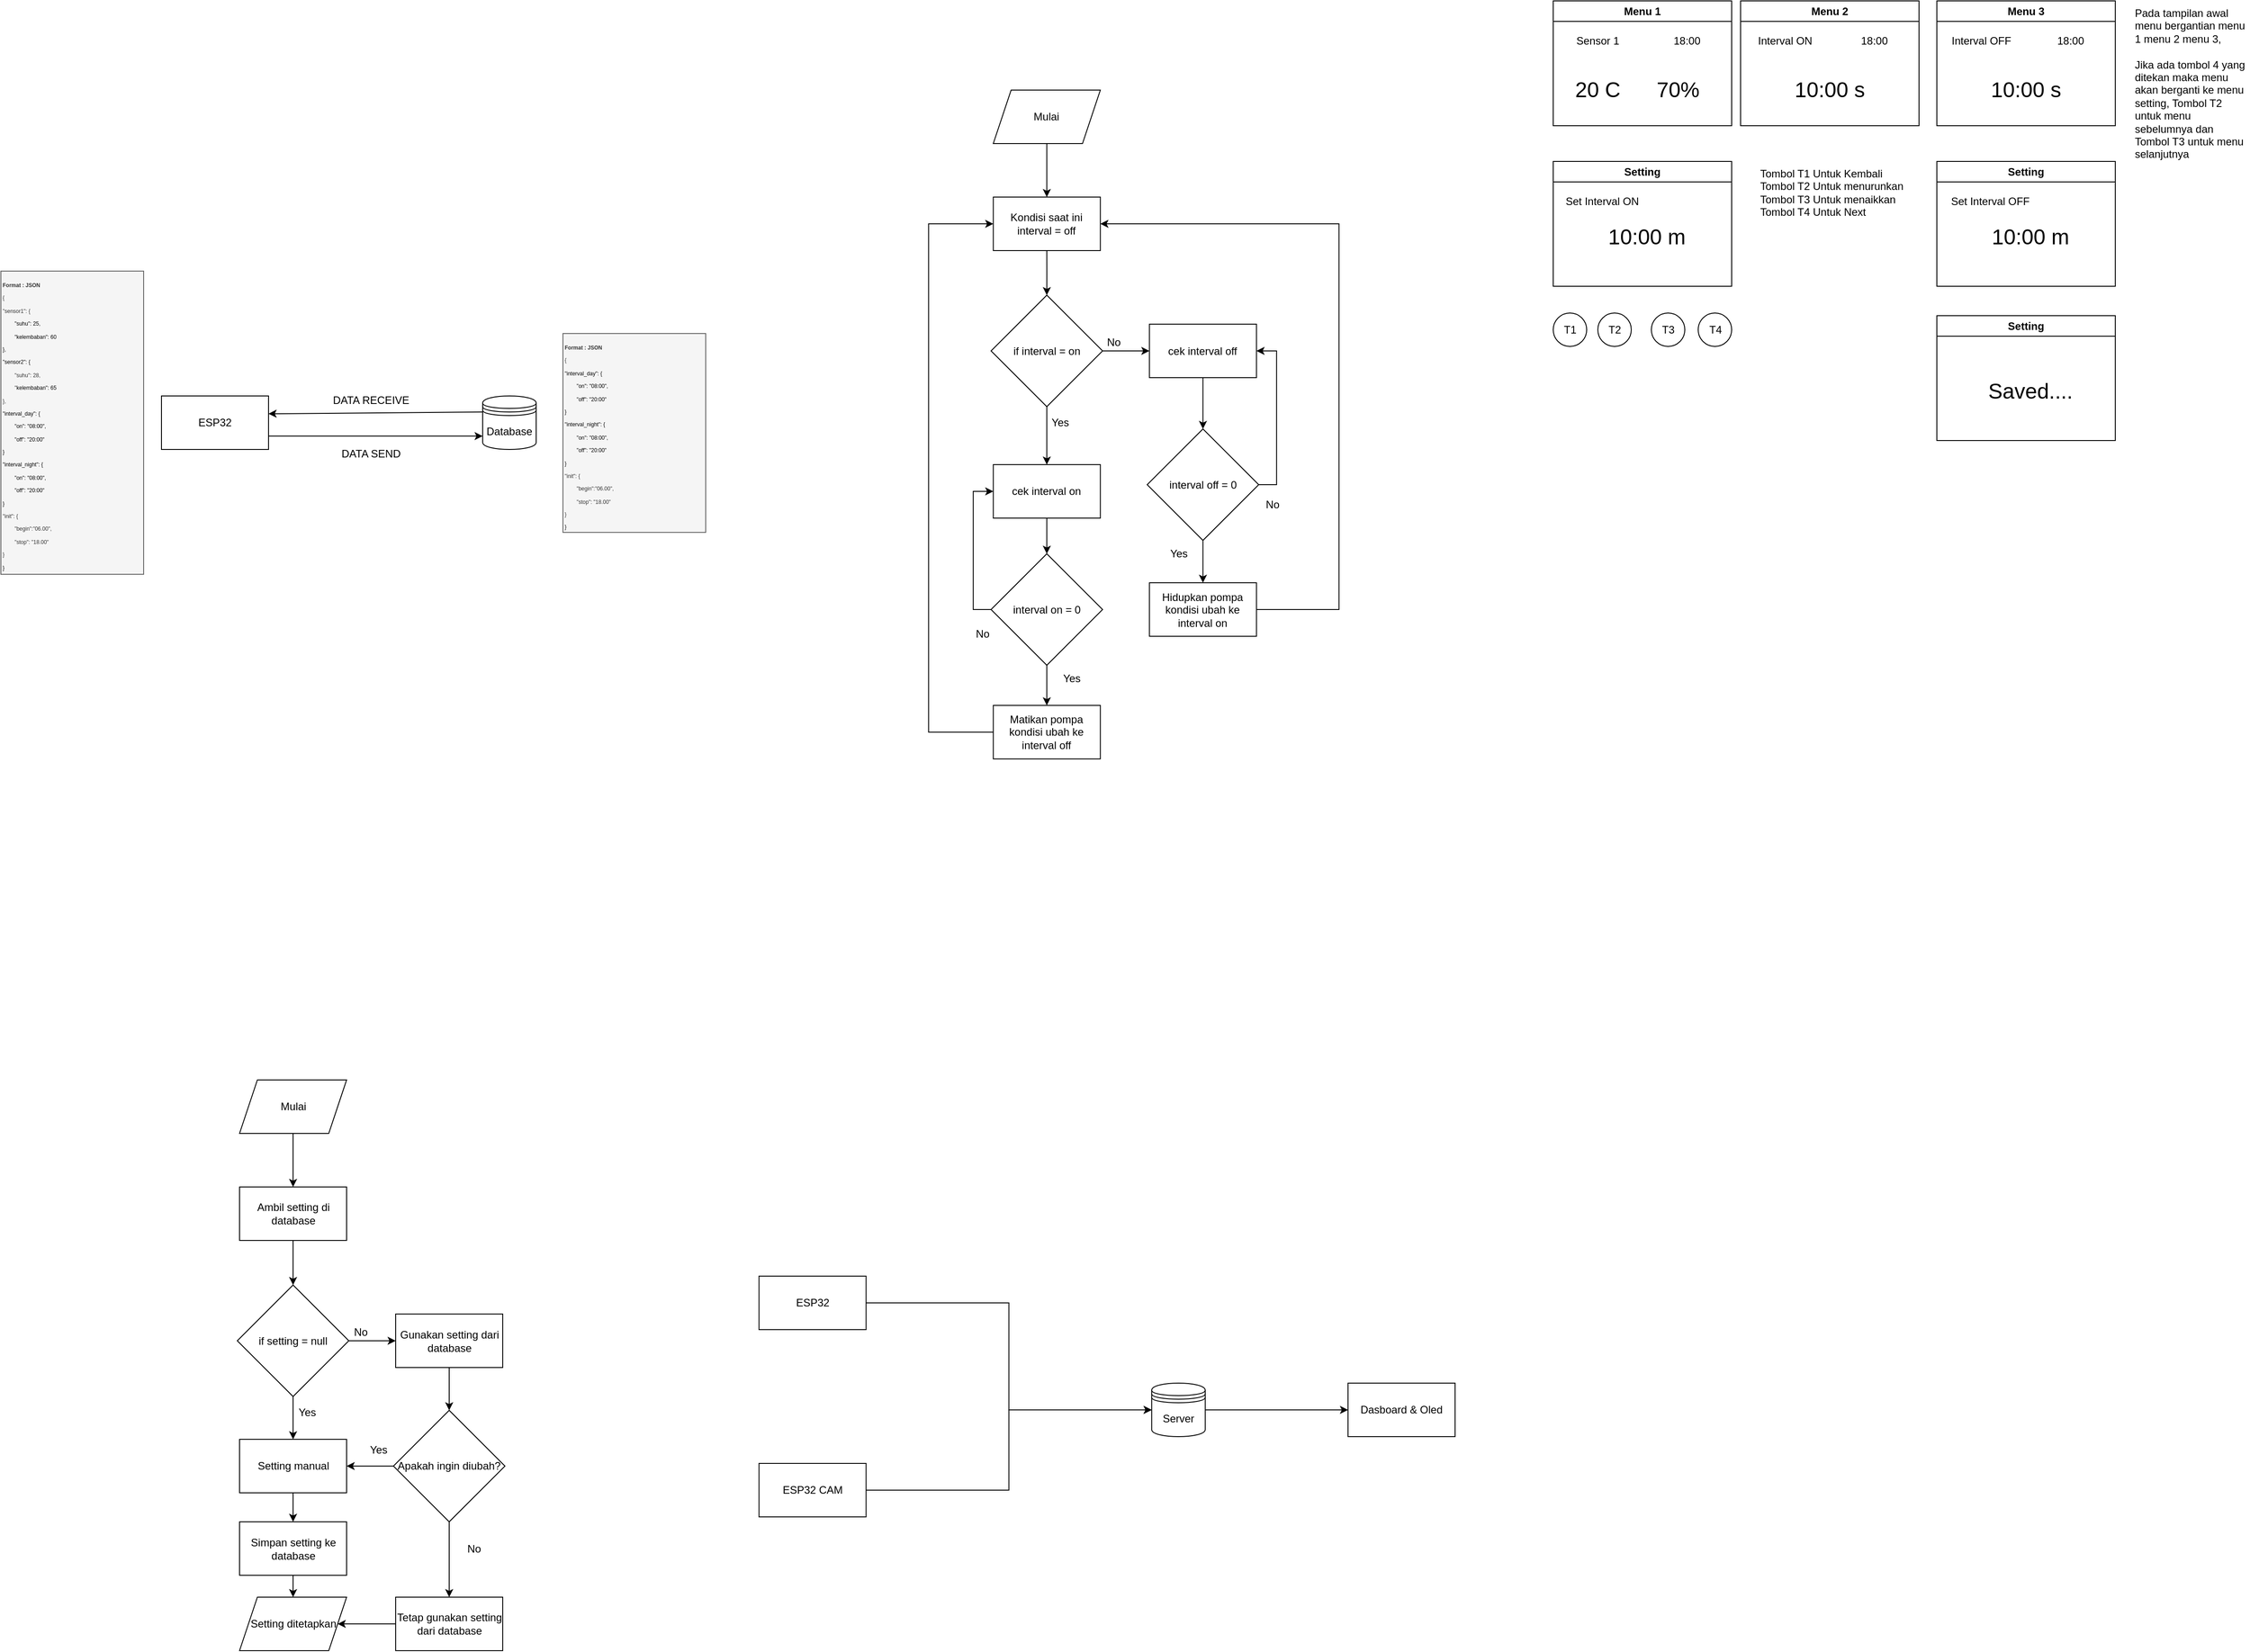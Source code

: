 <mxfile version="26.0.7">
  <diagram name="Page-1" id="QYykY3pMjm5H_T9S81lt">
    <mxGraphModel dx="1195" dy="685" grid="1" gridSize="10" guides="1" tooltips="1" connect="1" arrows="1" fold="1" page="1" pageScale="1" pageWidth="850" pageHeight="1100" math="0" shadow="0">
      <root>
        <mxCell id="0" />
        <mxCell id="1" parent="0" />
        <mxCell id="L31MhltJ1lk3ZA7Ocww6-1" value="ESP32" style="rounded=0;whiteSpace=wrap;html=1;" parent="1" vertex="1">
          <mxGeometry x="210" y="493" width="120" height="60" as="geometry" />
        </mxCell>
        <mxCell id="L31MhltJ1lk3ZA7Ocww6-3" value="Database" style="shape=datastore;whiteSpace=wrap;html=1;" parent="1" vertex="1">
          <mxGeometry x="570" y="493" width="60" height="60" as="geometry" />
        </mxCell>
        <mxCell id="L31MhltJ1lk3ZA7Ocww6-6" value="" style="endArrow=classic;html=1;rounded=0;exitX=1;exitY=0.75;exitDx=0;exitDy=0;" parent="1" source="L31MhltJ1lk3ZA7Ocww6-1" edge="1">
          <mxGeometry width="50" height="50" relative="1" as="geometry">
            <mxPoint x="550" y="493" as="sourcePoint" />
            <mxPoint x="570" y="538" as="targetPoint" />
          </mxGeometry>
        </mxCell>
        <mxCell id="L31MhltJ1lk3ZA7Ocww6-7" value="" style="endArrow=classic;html=1;rounded=0;exitX=0;exitY=0.3;exitDx=0;exitDy=0;" parent="1" source="L31MhltJ1lk3ZA7Ocww6-3" edge="1">
          <mxGeometry width="50" height="50" relative="1" as="geometry">
            <mxPoint x="550" y="493" as="sourcePoint" />
            <mxPoint x="330" y="513" as="targetPoint" />
          </mxGeometry>
        </mxCell>
        <mxCell id="L31MhltJ1lk3ZA7Ocww6-9" value="DATA RECEIVE" style="text;html=1;align=center;verticalAlign=middle;whiteSpace=wrap;rounded=0;" parent="1" vertex="1">
          <mxGeometry x="390" y="483" width="110" height="30" as="geometry" />
        </mxCell>
        <mxCell id="L31MhltJ1lk3ZA7Ocww6-10" value="DATA SEND" style="text;html=1;align=center;verticalAlign=middle;whiteSpace=wrap;rounded=0;" parent="1" vertex="1">
          <mxGeometry x="390" y="543" width="110" height="30" as="geometry" />
        </mxCell>
        <mxCell id="L31MhltJ1lk3ZA7Ocww6-11" value="&lt;font style=&quot;font-size: 6px;&quot;&gt;&lt;b&gt;Format : JSON&lt;/b&gt;&lt;/font&gt;&lt;div&gt;&lt;span class=&quot;hljs-punctuation&quot;&gt;&lt;font style=&quot;font-size: 6px;&quot;&gt;{&lt;/font&gt;&lt;/span&gt;&lt;/div&gt;&lt;div&gt;&lt;font style=&quot;font-size: 6px;&quot;&gt;&lt;span class=&quot;hljs-attr&quot;&gt;&quot;sensor1&quot;&lt;/span&gt;&lt;span class=&quot;hljs-punctuation&quot;&gt;:&lt;/span&gt;&amp;nbsp;&lt;span class=&quot;hljs-punctuation&quot;&gt;{&lt;/span&gt;&amp;nbsp;&lt;/font&gt;&lt;/div&gt;&lt;div&gt;&lt;span style=&quot;font-size: 6px; background-color: transparent; color: light-dark(rgb(0, 0, 0), rgb(255, 255, 255));&quot; class=&quot;hljs-attr&quot;&gt;&lt;span style=&quot;white-space: pre;&quot;&gt;&#x9;&lt;/span&gt;&quot;suhu&quot;&lt;/span&gt;&lt;span style=&quot;font-size: 6px; background-color: transparent; color: light-dark(rgb(0, 0, 0), rgb(255, 255, 255));&quot; class=&quot;hljs-punctuation&quot;&gt;:&lt;/span&gt;&lt;span style=&quot;font-size: 6px; background-color: transparent; color: light-dark(rgb(0, 0, 0), rgb(255, 255, 255));&quot;&gt; &lt;/span&gt;&lt;span style=&quot;font-size: 6px; background-color: transparent; color: light-dark(rgb(0, 0, 0), rgb(255, 255, 255));&quot; class=&quot;hljs-number&quot;&gt;25&lt;/span&gt;&lt;span style=&quot;font-size: 6px; background-color: transparent; color: light-dark(rgb(0, 0, 0), rgb(255, 255, 255));&quot; class=&quot;hljs-punctuation&quot;&gt;,&lt;/span&gt;&lt;span style=&quot;font-size: 6px; background-color: transparent; color: light-dark(rgb(0, 0, 0), rgb(255, 255, 255));&quot;&gt;&amp;nbsp;&lt;/span&gt;&lt;/div&gt;&lt;div&gt;&lt;span style=&quot;font-size: 6px; background-color: transparent; color: light-dark(rgb(0, 0, 0), rgb(255, 255, 255));&quot;&gt;&lt;/span&gt;&lt;span style=&quot;font-size: 6px; background-color: transparent; color: light-dark(rgb(0, 0, 0), rgb(255, 255, 255));&quot; class=&quot;hljs-attr&quot;&gt;&lt;span style=&quot;white-space: pre;&quot;&gt;&#x9;&lt;/span&gt;&quot;kelembaban&quot;&lt;/span&gt;&lt;span style=&quot;font-size: 6px; background-color: transparent; color: light-dark(rgb(0, 0, 0), rgb(255, 255, 255));&quot; class=&quot;hljs-punctuation&quot;&gt;:&lt;/span&gt;&lt;span style=&quot;font-size: 6px; background-color: transparent; color: light-dark(rgb(0, 0, 0), rgb(255, 255, 255));&quot;&gt; &lt;/span&gt;&lt;span style=&quot;font-size: 6px; background-color: transparent; color: light-dark(rgb(0, 0, 0), rgb(255, 255, 255));&quot; class=&quot;hljs-number&quot;&gt;60&lt;/span&gt;&lt;span style=&quot;font-size: 6px; background-color: transparent; color: light-dark(rgb(0, 0, 0), rgb(255, 255, 255));&quot;&gt;&lt;br&gt;  &lt;/span&gt;&lt;span style=&quot;font-size: 6px; background-color: transparent; color: light-dark(rgb(0, 0, 0), rgb(255, 255, 255));&quot; class=&quot;hljs-punctuation&quot;&gt;}&lt;/span&gt;&lt;span style=&quot;font-size: 6px; background-color: transparent; color: light-dark(rgb(0, 0, 0), rgb(255, 255, 255));&quot; class=&quot;hljs-punctuation&quot;&gt;,&lt;/span&gt;&lt;span style=&quot;font-size: 6px; background-color: transparent; color: light-dark(rgb(0, 0, 0), rgb(255, 255, 255));&quot;&gt;&amp;nbsp;&lt;/span&gt;&lt;/div&gt;&lt;div&gt;&lt;span style=&quot;font-size: 6px; background-color: transparent; color: light-dark(rgb(0, 0, 0), rgb(255, 255, 255));&quot; class=&quot;hljs-attr&quot;&gt;&quot;sensor2&quot;&lt;/span&gt;&lt;span style=&quot;font-size: 6px; background-color: transparent; color: light-dark(rgb(0, 0, 0), rgb(255, 255, 255));&quot; class=&quot;hljs-punctuation&quot;&gt;:&lt;/span&gt;&lt;span style=&quot;font-size: 6px; background-color: transparent; color: light-dark(rgb(0, 0, 0), rgb(255, 255, 255));&quot;&gt; &lt;/span&gt;&lt;span style=&quot;font-size: 6px; background-color: transparent; color: light-dark(rgb(0, 0, 0), rgb(255, 255, 255));&quot; class=&quot;hljs-punctuation&quot;&gt;{&lt;/span&gt;&lt;span style=&quot;font-size: 6px; background-color: transparent; color: light-dark(rgb(0, 0, 0), rgb(255, 255, 255));&quot;&gt;&amp;nbsp;&lt;/span&gt;&lt;/div&gt;&lt;div&gt;&lt;font style=&quot;font-size: 6px;&quot;&gt;&lt;span class=&quot;hljs-attr&quot;&gt;&lt;span style=&quot;white-space: pre;&quot;&gt;&#x9;&lt;/span&gt;&quot;suhu&quot;&lt;/span&gt;&lt;span class=&quot;hljs-punctuation&quot;&gt;:&lt;/span&gt; &lt;span class=&quot;hljs-number&quot;&gt;28&lt;/span&gt;&lt;span class=&quot;hljs-punctuation&quot;&gt;,&lt;/span&gt;&lt;br&gt;    &lt;span class=&quot;hljs-attr&quot;&gt;&lt;span style=&quot;white-space: pre;&quot;&gt;&#x9;&lt;/span&gt;&quot;&lt;/span&gt;&lt;/font&gt;&lt;span style=&quot;font-size: 6px; background-color: transparent; color: light-dark(rgb(0, 0, 0), rgb(255, 255, 255));&quot; class=&quot;hljs-attr&quot;&gt;kelembaban&quot;&lt;/span&gt;&lt;span style=&quot;font-size: 6px; background-color: transparent; color: light-dark(rgb(0, 0, 0), rgb(255, 255, 255));&quot; class=&quot;hljs-punctuation&quot;&gt;:&lt;/span&gt;&lt;span style=&quot;font-size: 6px; background-color: transparent; color: light-dark(rgb(0, 0, 0), rgb(255, 255, 255));&quot;&gt; &lt;/span&gt;&lt;span style=&quot;font-size: 6px; background-color: transparent; color: light-dark(rgb(0, 0, 0), rgb(255, 255, 255));&quot; class=&quot;hljs-number&quot;&gt;65&lt;/span&gt;&lt;/div&gt;&lt;div&gt;&lt;font style=&quot;font-size: 6px;&quot;&gt;  &lt;span class=&quot;hljs-punctuation&quot;&gt;}&lt;/span&gt;&lt;span class=&quot;hljs-punctuation&quot;&gt;,&lt;/span&gt;&amp;nbsp;&lt;/font&gt;&lt;/div&gt;&lt;div&gt;&lt;span style=&quot;font-size: 6px; background-color: transparent; color: light-dark(rgb(0, 0, 0), rgb(255, 255, 255));&quot; class=&quot;hljs-attr&quot;&gt;&quot;interval_day&quot;&lt;/span&gt;&lt;span style=&quot;font-size: 6px; background-color: transparent; color: light-dark(rgb(0, 0, 0), rgb(255, 255, 255));&quot; class=&quot;hljs-punctuation&quot;&gt;:&lt;/span&gt;&lt;span style=&quot;font-size: 6px; background-color: transparent; color: light-dark(rgb(0, 0, 0), rgb(255, 255, 255));&quot;&gt; &lt;/span&gt;&lt;span style=&quot;font-size: 6px; background-color: transparent; color: light-dark(rgb(0, 0, 0), rgb(255, 255, 255));&quot; class=&quot;hljs-punctuation&quot;&gt;{&lt;/span&gt;&lt;span style=&quot;font-size: 6px; background-color: transparent; color: light-dark(rgb(0, 0, 0), rgb(255, 255, 255));&quot;&gt;&amp;nbsp;&lt;/span&gt;&lt;/div&gt;&lt;div&gt;&lt;font style=&quot;font-size: 6px;&quot;&gt;&lt;span style=&quot;background-color: transparent; color: light-dark(rgb(0, 0, 0), rgb(255, 255, 255));&quot;&gt;&lt;/span&gt;&lt;span style=&quot;background-color: transparent; color: light-dark(rgb(0, 0, 0), rgb(255, 255, 255));&quot; class=&quot;hljs-attr&quot;&gt;&lt;span style=&quot;white-space: pre;&quot;&gt;&#x9;&lt;/span&gt;&quot;on&quot;&lt;/span&gt;&lt;span style=&quot;background-color: transparent; color: light-dark(rgb(0, 0, 0), rgb(255, 255, 255));&quot; class=&quot;hljs-punctuation&quot;&gt;:&lt;/span&gt;&lt;span style=&quot;background-color: transparent; color: light-dark(rgb(0, 0, 0), rgb(255, 255, 255));&quot;&gt; &lt;/span&gt;&lt;span style=&quot;background-color: transparent; color: light-dark(rgb(0, 0, 0), rgb(255, 255, 255));&quot; class=&quot;hljs-string&quot;&gt;&quot;08:00&quot;&lt;/span&gt;&lt;span style=&quot;background-color: transparent; color: light-dark(rgb(0, 0, 0), rgb(255, 255, 255));&quot; class=&quot;hljs-punctuation&quot;&gt;,&lt;/span&gt;&lt;span style=&quot;background-color: transparent; color: light-dark(rgb(0, 0, 0), rgb(255, 255, 255));&quot;&gt;&amp;nbsp;&lt;/span&gt;&lt;/font&gt;&lt;/div&gt;&lt;div&gt;&lt;font style=&quot;font-size: 6px;&quot;&gt;&lt;span style=&quot;background-color: transparent; color: light-dark(rgb(0, 0, 0), rgb(255, 255, 255));&quot;&gt;&lt;/span&gt;&lt;span style=&quot;background-color: transparent; color: light-dark(rgb(0, 0, 0), rgb(255, 255, 255));&quot; class=&quot;hljs-attr&quot;&gt;&lt;span style=&quot;white-space: pre;&quot;&gt;&#x9;&lt;/span&gt;&quot;off&quot;&lt;/span&gt;&lt;span style=&quot;background-color: transparent; color: light-dark(rgb(0, 0, 0), rgb(255, 255, 255));&quot; class=&quot;hljs-punctuation&quot;&gt;:&lt;/span&gt;&lt;span style=&quot;background-color: transparent; color: light-dark(rgb(0, 0, 0), rgb(255, 255, 255));&quot;&gt; &lt;/span&gt;&lt;span style=&quot;background-color: transparent; color: light-dark(rgb(0, 0, 0), rgb(255, 255, 255));&quot; class=&quot;hljs-string&quot;&gt;&quot;20:00&quot;&lt;/span&gt;&lt;/font&gt;&lt;/div&gt;&lt;div&gt;&lt;font style=&quot;font-size: 6px;&quot;&gt;&lt;span style=&quot;background-color: transparent; color: light-dark(rgb(0, 0, 0), rgb(255, 255, 255));&quot; class=&quot;hljs-punctuation&quot;&gt;}&lt;/span&gt;&lt;/font&gt;&lt;/div&gt;&lt;div&gt;&lt;span style=&quot;font-size: 6px; background-color: transparent; color: light-dark(rgb(0, 0, 0), rgb(255, 255, 255));&quot; class=&quot;hljs-attr&quot;&gt;&quot;interval_night&quot;&lt;/span&gt;&lt;span style=&quot;font-size: 6px; background-color: transparent; color: light-dark(rgb(0, 0, 0), rgb(255, 255, 255));&quot; class=&quot;hljs-punctuation&quot;&gt;:&lt;/span&gt;&lt;span style=&quot;font-size: 6px; background-color: transparent; color: light-dark(rgb(0, 0, 0), rgb(255, 255, 255));&quot;&gt;&amp;nbsp;&lt;/span&gt;&lt;span style=&quot;font-size: 6px; background-color: transparent; color: light-dark(rgb(0, 0, 0), rgb(255, 255, 255));&quot; class=&quot;hljs-punctuation&quot;&gt;{&lt;/span&gt;&lt;span style=&quot;font-size: 6px; background-color: transparent; color: light-dark(rgb(0, 0, 0), rgb(255, 255, 255));&quot;&gt;&amp;nbsp;&lt;/span&gt;&lt;/div&gt;&lt;div&gt;&lt;font style=&quot;font-size: 6px;&quot;&gt;&lt;span style=&quot;background-color: transparent; color: light-dark(rgb(0, 0, 0), rgb(255, 255, 255));&quot;&gt;&lt;/span&gt;&lt;span style=&quot;background-color: transparent; color: light-dark(rgb(0, 0, 0), rgb(255, 255, 255));&quot; class=&quot;hljs-attr&quot;&gt;&lt;span style=&quot;white-space: pre;&quot;&gt;&#x9;&lt;/span&gt;&quot;on&quot;&lt;/span&gt;&lt;span style=&quot;background-color: transparent; color: light-dark(rgb(0, 0, 0), rgb(255, 255, 255));&quot; class=&quot;hljs-punctuation&quot;&gt;:&lt;/span&gt;&lt;span style=&quot;background-color: transparent; color: light-dark(rgb(0, 0, 0), rgb(255, 255, 255));&quot;&gt;&amp;nbsp;&lt;/span&gt;&lt;span style=&quot;background-color: transparent; color: light-dark(rgb(0, 0, 0), rgb(255, 255, 255));&quot; class=&quot;hljs-string&quot;&gt;&quot;08:00&quot;&lt;/span&gt;&lt;span style=&quot;background-color: transparent; color: light-dark(rgb(0, 0, 0), rgb(255, 255, 255));&quot; class=&quot;hljs-punctuation&quot;&gt;,&lt;/span&gt;&lt;span style=&quot;background-color: transparent; color: light-dark(rgb(0, 0, 0), rgb(255, 255, 255));&quot;&gt;&amp;nbsp;&lt;/span&gt;&lt;/font&gt;&lt;/div&gt;&lt;div&gt;&lt;font style=&quot;font-size: 6px;&quot;&gt;&lt;span style=&quot;background-color: transparent; color: light-dark(rgb(0, 0, 0), rgb(255, 255, 255));&quot;&gt;&lt;/span&gt;&lt;span style=&quot;background-color: transparent; color: light-dark(rgb(0, 0, 0), rgb(255, 255, 255));&quot; class=&quot;hljs-attr&quot;&gt;&lt;span style=&quot;white-space: pre;&quot;&gt;&#x9;&lt;/span&gt;&quot;off&quot;&lt;/span&gt;&lt;span style=&quot;background-color: transparent; color: light-dark(rgb(0, 0, 0), rgb(255, 255, 255));&quot; class=&quot;hljs-punctuation&quot;&gt;:&lt;/span&gt;&lt;span style=&quot;background-color: transparent; color: light-dark(rgb(0, 0, 0), rgb(255, 255, 255));&quot;&gt;&amp;nbsp;&lt;/span&gt;&lt;span style=&quot;background-color: transparent; color: light-dark(rgb(0, 0, 0), rgb(255, 255, 255));&quot; class=&quot;hljs-string&quot;&gt;&quot;20:00&quot;&lt;/span&gt;&lt;/font&gt;&lt;/div&gt;&lt;div&gt;&lt;font style=&quot;font-size: 6px;&quot;&gt;&lt;span style=&quot;background-color: transparent; color: light-dark(rgb(0, 0, 0), rgb(255, 255, 255));&quot; class=&quot;hljs-punctuation&quot;&gt;}&lt;/span&gt;&lt;span style=&quot;background-color: transparent; color: light-dark(rgb(0, 0, 0), rgb(255, 255, 255));&quot;&gt;&amp;nbsp;&lt;/span&gt;&lt;/font&gt;&lt;span style=&quot;background-color: transparent; color: light-dark(rgb(0, 0, 0), rgb(255, 255, 255)); font-size: 6px;&quot;&gt;&amp;nbsp;&lt;/span&gt;&lt;/div&gt;&lt;div&gt;&lt;span style=&quot;font-size: 6px;&quot;&gt;&quot;init&quot;: {&lt;/span&gt;&lt;/div&gt;&lt;div&gt;&lt;span style=&quot;font-size: 6px;&quot;&gt;&lt;span style=&quot;white-space: pre;&quot;&gt;&#x9;&lt;/span&gt;&quot;begin&quot;:&quot;06.00&quot;,&lt;/span&gt;&lt;/div&gt;&lt;div&gt;&lt;span style=&quot;font-size: 6px;&quot;&gt;&lt;span style=&quot;white-space: pre;&quot;&gt;&#x9;&lt;/span&gt;&quot;stop&quot;: &quot;18.00&quot;&lt;/span&gt;&lt;/div&gt;&lt;div&gt;&lt;span style=&quot;font-size: 6px;&quot;&gt;}&lt;/span&gt;&lt;/div&gt;&lt;div&gt;&lt;span style=&quot;background-color: transparent; color: light-dark(rgb(0, 0, 0), rgb(255, 255, 255));&quot; class=&quot;hljs-punctuation&quot;&gt;&lt;font style=&quot;font-size: 6px;&quot;&gt;}&lt;/font&gt;&lt;/span&gt;&lt;/div&gt;" style="text;html=1;whiteSpace=wrap;overflow=hidden;rounded=0;fillColor=#f5f5f5;fontColor=#333333;strokeColor=#666666;" parent="1" vertex="1">
          <mxGeometry x="30" y="353" width="160" height="340" as="geometry" />
        </mxCell>
        <mxCell id="L31MhltJ1lk3ZA7Ocww6-12" value="&lt;font style=&quot;font-size: 6px;&quot;&gt;&lt;b&gt;Format : JSON&lt;/b&gt;&lt;/font&gt;&lt;div&gt;&lt;span class=&quot;hljs-punctuation&quot;&gt;&lt;font style=&quot;font-size: 6px;&quot;&gt;{&lt;/font&gt;&lt;/span&gt;&lt;/div&gt;&lt;div&gt;&lt;span style=&quot;font-size: 6px; background-color: transparent; color: light-dark(rgb(0, 0, 0), rgb(255, 255, 255));&quot; class=&quot;hljs-attr&quot;&gt;&quot;interval_day&quot;&lt;/span&gt;&lt;span style=&quot;font-size: 6px; background-color: transparent; color: light-dark(rgb(0, 0, 0), rgb(255, 255, 255));&quot; class=&quot;hljs-punctuation&quot;&gt;:&lt;/span&gt;&lt;span style=&quot;font-size: 6px; background-color: transparent; color: light-dark(rgb(0, 0, 0), rgb(255, 255, 255));&quot;&gt; &lt;/span&gt;&lt;span style=&quot;font-size: 6px; background-color: transparent; color: light-dark(rgb(0, 0, 0), rgb(255, 255, 255));&quot; class=&quot;hljs-punctuation&quot;&gt;{&lt;/span&gt;&lt;span style=&quot;font-size: 6px; background-color: transparent; color: light-dark(rgb(0, 0, 0), rgb(255, 255, 255));&quot;&gt;&amp;nbsp;&lt;/span&gt;&lt;/div&gt;&lt;div&gt;&lt;font style=&quot;font-size: 6px;&quot;&gt;&lt;span style=&quot;background-color: transparent; color: light-dark(rgb(0, 0, 0), rgb(255, 255, 255));&quot;&gt;&lt;/span&gt;&lt;span style=&quot;background-color: transparent; color: light-dark(rgb(0, 0, 0), rgb(255, 255, 255));&quot; class=&quot;hljs-attr&quot;&gt;&lt;span style=&quot;white-space: pre;&quot;&gt;&#x9;&lt;/span&gt;&quot;on&quot;&lt;/span&gt;&lt;span style=&quot;background-color: transparent; color: light-dark(rgb(0, 0, 0), rgb(255, 255, 255));&quot; class=&quot;hljs-punctuation&quot;&gt;:&lt;/span&gt;&lt;span style=&quot;background-color: transparent; color: light-dark(rgb(0, 0, 0), rgb(255, 255, 255));&quot;&gt; &lt;/span&gt;&lt;span style=&quot;background-color: transparent; color: light-dark(rgb(0, 0, 0), rgb(255, 255, 255));&quot; class=&quot;hljs-string&quot;&gt;&quot;08:00&quot;&lt;/span&gt;&lt;span style=&quot;background-color: transparent; color: light-dark(rgb(0, 0, 0), rgb(255, 255, 255));&quot; class=&quot;hljs-punctuation&quot;&gt;,&lt;/span&gt;&lt;span style=&quot;background-color: transparent; color: light-dark(rgb(0, 0, 0), rgb(255, 255, 255));&quot;&gt;&amp;nbsp;&lt;/span&gt;&lt;/font&gt;&lt;/div&gt;&lt;div&gt;&lt;font style=&quot;font-size: 6px;&quot;&gt;&lt;span style=&quot;background-color: transparent; color: light-dark(rgb(0, 0, 0), rgb(255, 255, 255));&quot;&gt;&lt;/span&gt;&lt;span style=&quot;background-color: transparent; color: light-dark(rgb(0, 0, 0), rgb(255, 255, 255));&quot; class=&quot;hljs-attr&quot;&gt;&lt;span style=&quot;white-space: pre;&quot;&gt;&#x9;&lt;/span&gt;&quot;off&quot;&lt;/span&gt;&lt;span style=&quot;background-color: transparent; color: light-dark(rgb(0, 0, 0), rgb(255, 255, 255));&quot; class=&quot;hljs-punctuation&quot;&gt;:&lt;/span&gt;&lt;span style=&quot;background-color: transparent; color: light-dark(rgb(0, 0, 0), rgb(255, 255, 255));&quot;&gt; &lt;/span&gt;&lt;span style=&quot;background-color: transparent; color: light-dark(rgb(0, 0, 0), rgb(255, 255, 255));&quot; class=&quot;hljs-string&quot;&gt;&quot;20:00&quot;&lt;/span&gt;&lt;/font&gt;&lt;/div&gt;&lt;div&gt;&lt;font style=&quot;font-size: 6px;&quot;&gt;&lt;span style=&quot;background-color: transparent; color: light-dark(rgb(0, 0, 0), rgb(255, 255, 255));&quot; class=&quot;hljs-punctuation&quot;&gt;}&lt;/span&gt;&lt;/font&gt;&lt;/div&gt;&lt;div&gt;&lt;span style=&quot;font-size: 6px; background-color: transparent; color: light-dark(rgb(0, 0, 0), rgb(255, 255, 255));&quot; class=&quot;hljs-attr&quot;&gt;&quot;interval_night&quot;&lt;/span&gt;&lt;span style=&quot;font-size: 6px; background-color: transparent; color: light-dark(rgb(0, 0, 0), rgb(255, 255, 255));&quot; class=&quot;hljs-punctuation&quot;&gt;:&lt;/span&gt;&lt;span style=&quot;font-size: 6px; background-color: transparent; color: light-dark(rgb(0, 0, 0), rgb(255, 255, 255));&quot;&gt;&amp;nbsp;&lt;/span&gt;&lt;span style=&quot;font-size: 6px; background-color: transparent; color: light-dark(rgb(0, 0, 0), rgb(255, 255, 255));&quot; class=&quot;hljs-punctuation&quot;&gt;{&lt;/span&gt;&lt;span style=&quot;font-size: 6px; background-color: transparent; color: light-dark(rgb(0, 0, 0), rgb(255, 255, 255));&quot;&gt;&amp;nbsp;&lt;/span&gt;&lt;/div&gt;&lt;div&gt;&lt;font style=&quot;font-size: 6px;&quot;&gt;&lt;span style=&quot;background-color: transparent; color: light-dark(rgb(0, 0, 0), rgb(255, 255, 255));&quot;&gt;&lt;/span&gt;&lt;span style=&quot;background-color: transparent; color: light-dark(rgb(0, 0, 0), rgb(255, 255, 255));&quot; class=&quot;hljs-attr&quot;&gt;&lt;span style=&quot;white-space: pre;&quot;&gt;&#x9;&lt;/span&gt;&quot;on&quot;&lt;/span&gt;&lt;span style=&quot;background-color: transparent; color: light-dark(rgb(0, 0, 0), rgb(255, 255, 255));&quot; class=&quot;hljs-punctuation&quot;&gt;:&lt;/span&gt;&lt;span style=&quot;background-color: transparent; color: light-dark(rgb(0, 0, 0), rgb(255, 255, 255));&quot;&gt;&amp;nbsp;&lt;/span&gt;&lt;span style=&quot;background-color: transparent; color: light-dark(rgb(0, 0, 0), rgb(255, 255, 255));&quot; class=&quot;hljs-string&quot;&gt;&quot;08:00&quot;&lt;/span&gt;&lt;span style=&quot;background-color: transparent; color: light-dark(rgb(0, 0, 0), rgb(255, 255, 255));&quot; class=&quot;hljs-punctuation&quot;&gt;,&lt;/span&gt;&lt;span style=&quot;background-color: transparent; color: light-dark(rgb(0, 0, 0), rgb(255, 255, 255));&quot;&gt;&amp;nbsp;&lt;/span&gt;&lt;/font&gt;&lt;/div&gt;&lt;div&gt;&lt;font style=&quot;font-size: 6px;&quot;&gt;&lt;span style=&quot;background-color: transparent; color: light-dark(rgb(0, 0, 0), rgb(255, 255, 255));&quot;&gt;&lt;/span&gt;&lt;span style=&quot;background-color: transparent; color: light-dark(rgb(0, 0, 0), rgb(255, 255, 255));&quot; class=&quot;hljs-attr&quot;&gt;&lt;span style=&quot;white-space: pre;&quot;&gt;&#x9;&lt;/span&gt;&quot;off&quot;&lt;/span&gt;&lt;span style=&quot;background-color: transparent; color: light-dark(rgb(0, 0, 0), rgb(255, 255, 255));&quot; class=&quot;hljs-punctuation&quot;&gt;:&lt;/span&gt;&lt;span style=&quot;background-color: transparent; color: light-dark(rgb(0, 0, 0), rgb(255, 255, 255));&quot;&gt;&amp;nbsp;&lt;/span&gt;&lt;span style=&quot;background-color: transparent; color: light-dark(rgb(0, 0, 0), rgb(255, 255, 255));&quot; class=&quot;hljs-string&quot;&gt;&quot;20:00&quot;&lt;/span&gt;&lt;/font&gt;&lt;/div&gt;&lt;div&gt;&lt;font style=&quot;font-size: 6px;&quot;&gt;&lt;span style=&quot;background-color: transparent; color: light-dark(rgb(0, 0, 0), rgb(255, 255, 255));&quot; class=&quot;hljs-punctuation&quot;&gt;}&lt;/span&gt;&lt;span style=&quot;background-color: transparent; color: light-dark(rgb(0, 0, 0), rgb(255, 255, 255));&quot;&gt;&amp;nbsp;&lt;/span&gt;&lt;/font&gt;&lt;span style=&quot;background-color: transparent; color: light-dark(rgb(0, 0, 0), rgb(255, 255, 255)); font-size: 6px;&quot;&gt;&amp;nbsp;&lt;/span&gt;&lt;/div&gt;&lt;div&gt;&lt;span style=&quot;font-size: 6px;&quot;&gt;&quot;init&quot;: {&lt;/span&gt;&lt;/div&gt;&lt;div&gt;&lt;span style=&quot;font-size: 6px;&quot;&gt;&lt;span style=&quot;white-space: pre;&quot;&gt;&#x9;&lt;/span&gt;&quot;begin&quot;:&quot;06.00&quot;,&lt;/span&gt;&lt;/div&gt;&lt;div&gt;&lt;span style=&quot;font-size: 6px;&quot;&gt;&lt;span style=&quot;white-space: pre;&quot;&gt;&#x9;&lt;/span&gt;&quot;stop&quot;: &quot;18.00&quot;&lt;/span&gt;&lt;/div&gt;&lt;div&gt;&lt;span style=&quot;font-size: 6px;&quot;&gt;}&lt;/span&gt;&lt;/div&gt;&lt;div&gt;&lt;span style=&quot;background-color: transparent; color: light-dark(rgb(0, 0, 0), rgb(255, 255, 255));&quot; class=&quot;hljs-punctuation&quot;&gt;&lt;font style=&quot;font-size: 6px;&quot;&gt;}&lt;/font&gt;&lt;/span&gt;&lt;/div&gt;" style="text;html=1;whiteSpace=wrap;overflow=hidden;rounded=0;fillColor=#f5f5f5;fontColor=#333333;strokeColor=#666666;" parent="1" vertex="1">
          <mxGeometry x="660" y="423" width="160" height="223" as="geometry" />
        </mxCell>
        <mxCell id="L31MhltJ1lk3ZA7Ocww6-13" value="Setting ditetapkan" style="shape=parallelogram;perimeter=parallelogramPerimeter;whiteSpace=wrap;html=1;fixedSize=1;" parent="1" vertex="1">
          <mxGeometry x="297.5" y="1840" width="120" height="60" as="geometry" />
        </mxCell>
        <mxCell id="L31MhltJ1lk3ZA7Ocww6-21" style="edgeStyle=orthogonalEdgeStyle;rounded=0;orthogonalLoop=1;jettySize=auto;html=1;exitX=0.5;exitY=1;exitDx=0;exitDy=0;entryX=0.5;entryY=0;entryDx=0;entryDy=0;" parent="1" source="L31MhltJ1lk3ZA7Ocww6-15" edge="1">
          <mxGeometry relative="1" as="geometry">
            <mxPoint x="357.5" y="1490" as="targetPoint" />
          </mxGeometry>
        </mxCell>
        <mxCell id="L31MhltJ1lk3ZA7Ocww6-15" value="Ambil setting di database" style="rounded=0;whiteSpace=wrap;html=1;" parent="1" vertex="1">
          <mxGeometry x="297.5" y="1380" width="120" height="60" as="geometry" />
        </mxCell>
        <mxCell id="L31MhltJ1lk3ZA7Ocww6-25" style="edgeStyle=orthogonalEdgeStyle;rounded=0;orthogonalLoop=1;jettySize=auto;html=1;exitX=0.5;exitY=1;exitDx=0;exitDy=0;entryX=0.5;entryY=0;entryDx=0;entryDy=0;" parent="1" source="L31MhltJ1lk3ZA7Ocww6-22" target="L31MhltJ1lk3ZA7Ocww6-23" edge="1">
          <mxGeometry relative="1" as="geometry" />
        </mxCell>
        <mxCell id="L31MhltJ1lk3ZA7Ocww6-28" style="edgeStyle=orthogonalEdgeStyle;rounded=0;orthogonalLoop=1;jettySize=auto;html=1;exitX=1;exitY=0.5;exitDx=0;exitDy=0;entryX=0;entryY=0.5;entryDx=0;entryDy=0;" parent="1" source="L31MhltJ1lk3ZA7Ocww6-22" target="L31MhltJ1lk3ZA7Ocww6-27" edge="1">
          <mxGeometry relative="1" as="geometry" />
        </mxCell>
        <mxCell id="L31MhltJ1lk3ZA7Ocww6-22" value="if setting = null" style="rhombus;whiteSpace=wrap;html=1;" parent="1" vertex="1">
          <mxGeometry x="295" y="1490" width="125" height="125" as="geometry" />
        </mxCell>
        <mxCell id="L31MhltJ1lk3ZA7Ocww6-80" style="edgeStyle=orthogonalEdgeStyle;rounded=0;orthogonalLoop=1;jettySize=auto;html=1;exitX=0.5;exitY=1;exitDx=0;exitDy=0;entryX=0.5;entryY=0;entryDx=0;entryDy=0;" parent="1" source="L31MhltJ1lk3ZA7Ocww6-23" target="L31MhltJ1lk3ZA7Ocww6-79" edge="1">
          <mxGeometry relative="1" as="geometry" />
        </mxCell>
        <mxCell id="L31MhltJ1lk3ZA7Ocww6-23" value="Setting manual" style="rounded=0;whiteSpace=wrap;html=1;" parent="1" vertex="1">
          <mxGeometry x="297.5" y="1663" width="120" height="60" as="geometry" />
        </mxCell>
        <mxCell id="L31MhltJ1lk3ZA7Ocww6-26" value="Yes" style="text;html=1;align=center;verticalAlign=middle;resizable=0;points=[];autosize=1;strokeColor=none;fillColor=none;" parent="1" vertex="1">
          <mxGeometry x="352.5" y="1618" width="40" height="30" as="geometry" />
        </mxCell>
        <mxCell id="L31MhltJ1lk3ZA7Ocww6-32" style="edgeStyle=orthogonalEdgeStyle;rounded=0;orthogonalLoop=1;jettySize=auto;html=1;entryX=0.5;entryY=0;entryDx=0;entryDy=0;" parent="1" source="L31MhltJ1lk3ZA7Ocww6-27" target="L31MhltJ1lk3ZA7Ocww6-31" edge="1">
          <mxGeometry relative="1" as="geometry" />
        </mxCell>
        <mxCell id="L31MhltJ1lk3ZA7Ocww6-27" value="Gunakan setting dari database" style="rounded=0;whiteSpace=wrap;html=1;" parent="1" vertex="1">
          <mxGeometry x="472.5" y="1522.5" width="120" height="60" as="geometry" />
        </mxCell>
        <mxCell id="L31MhltJ1lk3ZA7Ocww6-29" value="No" style="text;html=1;align=center;verticalAlign=middle;resizable=0;points=[];autosize=1;strokeColor=none;fillColor=none;" parent="1" vertex="1">
          <mxGeometry x="412.5" y="1528" width="40" height="30" as="geometry" />
        </mxCell>
        <mxCell id="L31MhltJ1lk3ZA7Ocww6-33" style="edgeStyle=orthogonalEdgeStyle;rounded=0;orthogonalLoop=1;jettySize=auto;html=1;entryX=1;entryY=0.5;entryDx=0;entryDy=0;" parent="1" source="L31MhltJ1lk3ZA7Ocww6-31" target="L31MhltJ1lk3ZA7Ocww6-23" edge="1">
          <mxGeometry relative="1" as="geometry" />
        </mxCell>
        <mxCell id="L31MhltJ1lk3ZA7Ocww6-36" style="edgeStyle=orthogonalEdgeStyle;rounded=0;orthogonalLoop=1;jettySize=auto;html=1;" parent="1" source="L31MhltJ1lk3ZA7Ocww6-31" target="L31MhltJ1lk3ZA7Ocww6-35" edge="1">
          <mxGeometry relative="1" as="geometry" />
        </mxCell>
        <mxCell id="L31MhltJ1lk3ZA7Ocww6-31" value="Apakah ingin diubah?" style="rhombus;whiteSpace=wrap;html=1;" parent="1" vertex="1">
          <mxGeometry x="470" y="1630.5" width="125" height="125" as="geometry" />
        </mxCell>
        <mxCell id="L31MhltJ1lk3ZA7Ocww6-34" value="Yes" style="text;html=1;align=center;verticalAlign=middle;resizable=0;points=[];autosize=1;strokeColor=none;fillColor=none;" parent="1" vertex="1">
          <mxGeometry x="432.5" y="1660" width="40" height="30" as="geometry" />
        </mxCell>
        <mxCell id="L31MhltJ1lk3ZA7Ocww6-37" style="edgeStyle=orthogonalEdgeStyle;rounded=0;orthogonalLoop=1;jettySize=auto;html=1;entryX=1;entryY=0.5;entryDx=0;entryDy=0;" parent="1" source="L31MhltJ1lk3ZA7Ocww6-35" target="L31MhltJ1lk3ZA7Ocww6-13" edge="1">
          <mxGeometry relative="1" as="geometry" />
        </mxCell>
        <mxCell id="L31MhltJ1lk3ZA7Ocww6-35" value="Tetap gunakan setting dari database" style="rounded=0;whiteSpace=wrap;html=1;" parent="1" vertex="1">
          <mxGeometry x="472.5" y="1840" width="120" height="60" as="geometry" />
        </mxCell>
        <mxCell id="L31MhltJ1lk3ZA7Ocww6-39" style="edgeStyle=orthogonalEdgeStyle;rounded=0;orthogonalLoop=1;jettySize=auto;html=1;entryX=0.5;entryY=0;entryDx=0;entryDy=0;" parent="1" source="L31MhltJ1lk3ZA7Ocww6-38" target="L31MhltJ1lk3ZA7Ocww6-15" edge="1">
          <mxGeometry relative="1" as="geometry" />
        </mxCell>
        <mxCell id="L31MhltJ1lk3ZA7Ocww6-38" value="Mulai" style="shape=parallelogram;perimeter=parallelogramPerimeter;whiteSpace=wrap;html=1;fixedSize=1;" parent="1" vertex="1">
          <mxGeometry x="297.5" y="1260" width="120" height="60" as="geometry" />
        </mxCell>
        <mxCell id="L31MhltJ1lk3ZA7Ocww6-42" style="edgeStyle=orthogonalEdgeStyle;rounded=0;orthogonalLoop=1;jettySize=auto;html=1;exitX=0.5;exitY=1;exitDx=0;exitDy=0;entryX=0.5;entryY=0;entryDx=0;entryDy=0;" parent="1" source="L31MhltJ1lk3ZA7Ocww6-43" edge="1">
          <mxGeometry relative="1" as="geometry">
            <mxPoint x="1202.36" y="380" as="targetPoint" />
          </mxGeometry>
        </mxCell>
        <mxCell id="L31MhltJ1lk3ZA7Ocww6-43" value="Kondisi saat ini&lt;div&gt;interval = off&lt;/div&gt;" style="rounded=0;whiteSpace=wrap;html=1;" parent="1" vertex="1">
          <mxGeometry x="1142.36" y="270" width="120" height="60" as="geometry" />
        </mxCell>
        <mxCell id="L31MhltJ1lk3ZA7Ocww6-44" style="edgeStyle=orthogonalEdgeStyle;rounded=0;orthogonalLoop=1;jettySize=auto;html=1;exitX=0.5;exitY=1;exitDx=0;exitDy=0;entryX=0.5;entryY=0;entryDx=0;entryDy=0;" parent="1" source="L31MhltJ1lk3ZA7Ocww6-46" target="L31MhltJ1lk3ZA7Ocww6-48" edge="1">
          <mxGeometry relative="1" as="geometry" />
        </mxCell>
        <mxCell id="L31MhltJ1lk3ZA7Ocww6-45" style="edgeStyle=orthogonalEdgeStyle;rounded=0;orthogonalLoop=1;jettySize=auto;html=1;exitX=1;exitY=0.5;exitDx=0;exitDy=0;entryX=0;entryY=0.5;entryDx=0;entryDy=0;" parent="1" source="L31MhltJ1lk3ZA7Ocww6-46" target="L31MhltJ1lk3ZA7Ocww6-51" edge="1">
          <mxGeometry relative="1" as="geometry" />
        </mxCell>
        <mxCell id="L31MhltJ1lk3ZA7Ocww6-46" value="if interval = on" style="rhombus;whiteSpace=wrap;html=1;" parent="1" vertex="1">
          <mxGeometry x="1139.86" y="380" width="125" height="125" as="geometry" />
        </mxCell>
        <mxCell id="L31MhltJ1lk3ZA7Ocww6-63" style="edgeStyle=orthogonalEdgeStyle;rounded=0;orthogonalLoop=1;jettySize=auto;html=1;entryX=0.5;entryY=0;entryDx=0;entryDy=0;" parent="1" source="L31MhltJ1lk3ZA7Ocww6-48" target="L31MhltJ1lk3ZA7Ocww6-62" edge="1">
          <mxGeometry relative="1" as="geometry" />
        </mxCell>
        <mxCell id="L31MhltJ1lk3ZA7Ocww6-48" value="cek interval on" style="rounded=0;whiteSpace=wrap;html=1;" parent="1" vertex="1">
          <mxGeometry x="1142.36" y="570" width="120" height="60" as="geometry" />
        </mxCell>
        <mxCell id="L31MhltJ1lk3ZA7Ocww6-49" value="Yes" style="text;html=1;align=center;verticalAlign=middle;resizable=0;points=[];autosize=1;strokeColor=none;fillColor=none;" parent="1" vertex="1">
          <mxGeometry x="1197.36" y="508" width="40" height="30" as="geometry" />
        </mxCell>
        <mxCell id="L31MhltJ1lk3ZA7Ocww6-64" value="" style="edgeStyle=orthogonalEdgeStyle;rounded=0;orthogonalLoop=1;jettySize=auto;html=1;" parent="1" source="L31MhltJ1lk3ZA7Ocww6-51" target="L31MhltJ1lk3ZA7Ocww6-55" edge="1">
          <mxGeometry relative="1" as="geometry" />
        </mxCell>
        <mxCell id="L31MhltJ1lk3ZA7Ocww6-51" value="cek interval off" style="rounded=0;whiteSpace=wrap;html=1;" parent="1" vertex="1">
          <mxGeometry x="1317.36" y="412.5" width="120" height="60" as="geometry" />
        </mxCell>
        <mxCell id="L31MhltJ1lk3ZA7Ocww6-52" value="No" style="text;html=1;align=center;verticalAlign=middle;resizable=0;points=[];autosize=1;strokeColor=none;fillColor=none;" parent="1" vertex="1">
          <mxGeometry x="1257.36" y="418" width="40" height="30" as="geometry" />
        </mxCell>
        <mxCell id="L31MhltJ1lk3ZA7Ocww6-68" value="" style="edgeStyle=orthogonalEdgeStyle;rounded=0;orthogonalLoop=1;jettySize=auto;html=1;" parent="1" source="L31MhltJ1lk3ZA7Ocww6-55" target="L31MhltJ1lk3ZA7Ocww6-66" edge="1">
          <mxGeometry relative="1" as="geometry" />
        </mxCell>
        <mxCell id="L31MhltJ1lk3ZA7Ocww6-69" style="edgeStyle=orthogonalEdgeStyle;rounded=0;orthogonalLoop=1;jettySize=auto;html=1;exitX=1;exitY=0.5;exitDx=0;exitDy=0;entryX=1;entryY=0.5;entryDx=0;entryDy=0;" parent="1" source="L31MhltJ1lk3ZA7Ocww6-55" target="L31MhltJ1lk3ZA7Ocww6-51" edge="1">
          <mxGeometry relative="1" as="geometry" />
        </mxCell>
        <mxCell id="L31MhltJ1lk3ZA7Ocww6-55" value="interval off = 0" style="rhombus;whiteSpace=wrap;html=1;" parent="1" vertex="1">
          <mxGeometry x="1314.86" y="530" width="125" height="125" as="geometry" />
        </mxCell>
        <mxCell id="L31MhltJ1lk3ZA7Ocww6-59" style="edgeStyle=orthogonalEdgeStyle;rounded=0;orthogonalLoop=1;jettySize=auto;html=1;entryX=0.5;entryY=0;entryDx=0;entryDy=0;" parent="1" source="L31MhltJ1lk3ZA7Ocww6-60" target="L31MhltJ1lk3ZA7Ocww6-43" edge="1">
          <mxGeometry relative="1" as="geometry" />
        </mxCell>
        <mxCell id="L31MhltJ1lk3ZA7Ocww6-60" value="Mulai" style="shape=parallelogram;perimeter=parallelogramPerimeter;whiteSpace=wrap;html=1;fixedSize=1;" parent="1" vertex="1">
          <mxGeometry x="1142.36" y="150" width="120" height="60" as="geometry" />
        </mxCell>
        <mxCell id="L31MhltJ1lk3ZA7Ocww6-67" style="edgeStyle=orthogonalEdgeStyle;rounded=0;orthogonalLoop=1;jettySize=auto;html=1;" parent="1" source="L31MhltJ1lk3ZA7Ocww6-62" target="L31MhltJ1lk3ZA7Ocww6-65" edge="1">
          <mxGeometry relative="1" as="geometry" />
        </mxCell>
        <mxCell id="L31MhltJ1lk3ZA7Ocww6-72" style="edgeStyle=orthogonalEdgeStyle;rounded=0;orthogonalLoop=1;jettySize=auto;html=1;exitX=0;exitY=0.5;exitDx=0;exitDy=0;entryX=0;entryY=0.5;entryDx=0;entryDy=0;" parent="1" source="L31MhltJ1lk3ZA7Ocww6-62" target="L31MhltJ1lk3ZA7Ocww6-48" edge="1">
          <mxGeometry relative="1" as="geometry" />
        </mxCell>
        <mxCell id="L31MhltJ1lk3ZA7Ocww6-62" value="interval on = 0" style="rhombus;whiteSpace=wrap;html=1;" parent="1" vertex="1">
          <mxGeometry x="1139.86" y="670" width="125" height="125" as="geometry" />
        </mxCell>
        <mxCell id="L31MhltJ1lk3ZA7Ocww6-78" style="edgeStyle=orthogonalEdgeStyle;rounded=0;orthogonalLoop=1;jettySize=auto;html=1;entryX=0;entryY=0.5;entryDx=0;entryDy=0;" parent="1" source="L31MhltJ1lk3ZA7Ocww6-65" target="L31MhltJ1lk3ZA7Ocww6-43" edge="1">
          <mxGeometry relative="1" as="geometry">
            <Array as="points">
              <mxPoint x="1069.86" y="870" />
              <mxPoint x="1069.86" y="300" />
            </Array>
          </mxGeometry>
        </mxCell>
        <mxCell id="L31MhltJ1lk3ZA7Ocww6-65" value="&lt;div&gt;Matikan pompa&lt;/div&gt;kondisi ubah ke interval off" style="rounded=0;whiteSpace=wrap;html=1;" parent="1" vertex="1">
          <mxGeometry x="1142.36" y="840" width="120" height="60" as="geometry" />
        </mxCell>
        <mxCell id="L31MhltJ1lk3ZA7Ocww6-76" style="edgeStyle=orthogonalEdgeStyle;rounded=0;orthogonalLoop=1;jettySize=auto;html=1;entryX=1;entryY=0.5;entryDx=0;entryDy=0;" parent="1" source="L31MhltJ1lk3ZA7Ocww6-66" target="L31MhltJ1lk3ZA7Ocww6-43" edge="1">
          <mxGeometry relative="1" as="geometry">
            <Array as="points">
              <mxPoint x="1529.86" y="733" />
              <mxPoint x="1529.86" y="300" />
            </Array>
          </mxGeometry>
        </mxCell>
        <mxCell id="L31MhltJ1lk3ZA7Ocww6-66" value="&lt;div&gt;Hidupkan pompa&lt;/div&gt;kondisi ubah ke interval on" style="rounded=0;whiteSpace=wrap;html=1;" parent="1" vertex="1">
          <mxGeometry x="1317.36" y="702.5" width="120" height="60" as="geometry" />
        </mxCell>
        <mxCell id="L31MhltJ1lk3ZA7Ocww6-70" value="No" style="text;html=1;align=center;verticalAlign=middle;resizable=0;points=[];autosize=1;strokeColor=none;fillColor=none;" parent="1" vertex="1">
          <mxGeometry x="1434.86" y="600" width="40" height="30" as="geometry" />
        </mxCell>
        <mxCell id="L31MhltJ1lk3ZA7Ocww6-71" value="Yes" style="text;html=1;align=center;verticalAlign=middle;resizable=0;points=[];autosize=1;strokeColor=none;fillColor=none;" parent="1" vertex="1">
          <mxGeometry x="1329.86" y="655" width="40" height="30" as="geometry" />
        </mxCell>
        <mxCell id="L31MhltJ1lk3ZA7Ocww6-73" value="Yes" style="text;html=1;align=center;verticalAlign=middle;resizable=0;points=[];autosize=1;strokeColor=none;fillColor=none;" parent="1" vertex="1">
          <mxGeometry x="1209.86" y="795" width="40" height="30" as="geometry" />
        </mxCell>
        <mxCell id="L31MhltJ1lk3ZA7Ocww6-74" value="No" style="text;html=1;align=center;verticalAlign=middle;resizable=0;points=[];autosize=1;strokeColor=none;fillColor=none;" parent="1" vertex="1">
          <mxGeometry x="1109.86" y="745" width="40" height="30" as="geometry" />
        </mxCell>
        <mxCell id="L31MhltJ1lk3ZA7Ocww6-81" style="edgeStyle=orthogonalEdgeStyle;rounded=0;orthogonalLoop=1;jettySize=auto;html=1;entryX=0.5;entryY=0;entryDx=0;entryDy=0;" parent="1" source="L31MhltJ1lk3ZA7Ocww6-79" target="L31MhltJ1lk3ZA7Ocww6-13" edge="1">
          <mxGeometry relative="1" as="geometry" />
        </mxCell>
        <mxCell id="L31MhltJ1lk3ZA7Ocww6-79" value="Simpan setting ke database" style="rounded=0;whiteSpace=wrap;html=1;" parent="1" vertex="1">
          <mxGeometry x="297.5" y="1755.5" width="120" height="60" as="geometry" />
        </mxCell>
        <mxCell id="L31MhltJ1lk3ZA7Ocww6-82" value="No" style="text;html=1;align=center;verticalAlign=middle;resizable=0;points=[];autosize=1;strokeColor=none;fillColor=none;" parent="1" vertex="1">
          <mxGeometry x="540" y="1770.5" width="40" height="30" as="geometry" />
        </mxCell>
        <mxCell id="L31MhltJ1lk3ZA7Ocww6-91" style="edgeStyle=orthogonalEdgeStyle;rounded=0;orthogonalLoop=1;jettySize=auto;html=1;entryX=0;entryY=0.5;entryDx=0;entryDy=0;" parent="1" source="L31MhltJ1lk3ZA7Ocww6-83" target="L31MhltJ1lk3ZA7Ocww6-90" edge="1">
          <mxGeometry relative="1" as="geometry" />
        </mxCell>
        <mxCell id="L31MhltJ1lk3ZA7Ocww6-83" value="Server" style="shape=datastore;whiteSpace=wrap;html=1;" parent="1" vertex="1">
          <mxGeometry x="1319.93" y="1600" width="60" height="60" as="geometry" />
        </mxCell>
        <mxCell id="L31MhltJ1lk3ZA7Ocww6-86" style="edgeStyle=orthogonalEdgeStyle;rounded=0;orthogonalLoop=1;jettySize=auto;html=1;entryX=0;entryY=0.5;entryDx=0;entryDy=0;" parent="1" source="L31MhltJ1lk3ZA7Ocww6-84" target="L31MhltJ1lk3ZA7Ocww6-83" edge="1">
          <mxGeometry relative="1" as="geometry" />
        </mxCell>
        <mxCell id="L31MhltJ1lk3ZA7Ocww6-84" value="ESP32" style="rounded=0;whiteSpace=wrap;html=1;" parent="1" vertex="1">
          <mxGeometry x="879.79" y="1480" width="120" height="60" as="geometry" />
        </mxCell>
        <mxCell id="L31MhltJ1lk3ZA7Ocww6-89" style="edgeStyle=orthogonalEdgeStyle;rounded=0;orthogonalLoop=1;jettySize=auto;html=1;entryX=0;entryY=0.5;entryDx=0;entryDy=0;" parent="1" source="L31MhltJ1lk3ZA7Ocww6-85" target="L31MhltJ1lk3ZA7Ocww6-83" edge="1">
          <mxGeometry relative="1" as="geometry" />
        </mxCell>
        <mxCell id="L31MhltJ1lk3ZA7Ocww6-85" value="ESP32 CAM" style="rounded=0;whiteSpace=wrap;html=1;" parent="1" vertex="1">
          <mxGeometry x="879.79" y="1690" width="120" height="60" as="geometry" />
        </mxCell>
        <mxCell id="L31MhltJ1lk3ZA7Ocww6-90" value="Dasboard &amp;amp; Oled" style="rounded=0;whiteSpace=wrap;html=1;" parent="1" vertex="1">
          <mxGeometry x="1540" y="1600" width="120" height="60" as="geometry" />
        </mxCell>
        <mxCell id="Om7StK_Lju55TmvEe8VN-1" value="Menu 1" style="swimlane;whiteSpace=wrap;html=1;" vertex="1" parent="1">
          <mxGeometry x="1770" y="50" width="200" height="140" as="geometry" />
        </mxCell>
        <mxCell id="Om7StK_Lju55TmvEe8VN-2" value="Sensor 1" style="text;html=1;align=center;verticalAlign=middle;whiteSpace=wrap;rounded=0;fontSize=12;" vertex="1" parent="Om7StK_Lju55TmvEe8VN-1">
          <mxGeometry x="10" y="30" width="80" height="30" as="geometry" />
        </mxCell>
        <mxCell id="Om7StK_Lju55TmvEe8VN-3" value="20 C" style="text;html=1;align=center;verticalAlign=middle;whiteSpace=wrap;rounded=0;fontSize=24;" vertex="1" parent="Om7StK_Lju55TmvEe8VN-1">
          <mxGeometry x="10" y="85" width="80" height="30" as="geometry" />
        </mxCell>
        <mxCell id="Om7StK_Lju55TmvEe8VN-4" value="70%" style="text;html=1;align=center;verticalAlign=middle;whiteSpace=wrap;rounded=0;fontSize=24;" vertex="1" parent="Om7StK_Lju55TmvEe8VN-1">
          <mxGeometry x="100" y="85" width="80" height="30" as="geometry" />
        </mxCell>
        <mxCell id="Om7StK_Lju55TmvEe8VN-16" value="18:00" style="text;html=1;align=center;verticalAlign=middle;whiteSpace=wrap;rounded=0;fontSize=12;" vertex="1" parent="Om7StK_Lju55TmvEe8VN-1">
          <mxGeometry x="110" y="30" width="80" height="30" as="geometry" />
        </mxCell>
        <mxCell id="Om7StK_Lju55TmvEe8VN-6" value="Menu 2" style="swimlane;whiteSpace=wrap;html=1;" vertex="1" parent="1">
          <mxGeometry x="1980" y="50" width="200" height="140" as="geometry" />
        </mxCell>
        <mxCell id="Om7StK_Lju55TmvEe8VN-7" value="Interval ON" style="text;html=1;align=center;verticalAlign=middle;whiteSpace=wrap;rounded=0;fontSize=12;" vertex="1" parent="Om7StK_Lju55TmvEe8VN-6">
          <mxGeometry x="10" y="30" width="80" height="30" as="geometry" />
        </mxCell>
        <mxCell id="Om7StK_Lju55TmvEe8VN-9" value="10:00 s" style="text;html=1;align=center;verticalAlign=middle;whiteSpace=wrap;rounded=0;fontSize=24;" vertex="1" parent="Om7StK_Lju55TmvEe8VN-6">
          <mxGeometry x="45" y="85" width="110" height="30" as="geometry" />
        </mxCell>
        <mxCell id="Om7StK_Lju55TmvEe8VN-15" value="18:00" style="text;html=1;align=center;verticalAlign=middle;whiteSpace=wrap;rounded=0;fontSize=12;" vertex="1" parent="Om7StK_Lju55TmvEe8VN-6">
          <mxGeometry x="110" y="30" width="80" height="30" as="geometry" />
        </mxCell>
        <mxCell id="Om7StK_Lju55TmvEe8VN-10" value="Menu 3" style="swimlane;whiteSpace=wrap;html=1;" vertex="1" parent="1">
          <mxGeometry x="2200" y="50" width="200" height="140" as="geometry" />
        </mxCell>
        <mxCell id="Om7StK_Lju55TmvEe8VN-11" value="Interval OFF" style="text;html=1;align=center;verticalAlign=middle;whiteSpace=wrap;rounded=0;fontSize=12;" vertex="1" parent="Om7StK_Lju55TmvEe8VN-10">
          <mxGeometry x="10" y="30" width="80" height="30" as="geometry" />
        </mxCell>
        <mxCell id="Om7StK_Lju55TmvEe8VN-12" value="10:00 s" style="text;html=1;align=center;verticalAlign=middle;whiteSpace=wrap;rounded=0;fontSize=24;" vertex="1" parent="Om7StK_Lju55TmvEe8VN-10">
          <mxGeometry x="45" y="85" width="110" height="30" as="geometry" />
        </mxCell>
        <mxCell id="Om7StK_Lju55TmvEe8VN-14" value="18:00" style="text;html=1;align=center;verticalAlign=middle;whiteSpace=wrap;rounded=0;fontSize=12;" vertex="1" parent="Om7StK_Lju55TmvEe8VN-10">
          <mxGeometry x="110" y="30" width="80" height="30" as="geometry" />
        </mxCell>
        <mxCell id="Om7StK_Lju55TmvEe8VN-13" value="Pada tampilan awal menu bergantian menu 1 menu 2 menu 3,&amp;nbsp;&lt;div&gt;&lt;br&gt;&lt;/div&gt;&lt;div&gt;Jika ada tombol 4 yang ditekan maka menu akan berganti ke menu setting, Tombol T2 untuk menu sebelumnya dan Tombol T3 untuk menu selanjutnya&lt;/div&gt;" style="text;html=1;align=left;verticalAlign=top;whiteSpace=wrap;rounded=0;fontSize=12;" vertex="1" parent="1">
          <mxGeometry x="2420" y="50" width="130" height="180" as="geometry" />
        </mxCell>
        <mxCell id="Om7StK_Lju55TmvEe8VN-17" value="Setting" style="swimlane;whiteSpace=wrap;html=1;" vertex="1" parent="1">
          <mxGeometry x="1770" y="230" width="200" height="140" as="geometry" />
        </mxCell>
        <mxCell id="Om7StK_Lju55TmvEe8VN-24" value="Set Interval ON" style="text;html=1;align=center;verticalAlign=middle;whiteSpace=wrap;rounded=0;fontSize=12;" vertex="1" parent="Om7StK_Lju55TmvEe8VN-17">
          <mxGeometry x="10" y="30" width="90" height="30" as="geometry" />
        </mxCell>
        <mxCell id="Om7StK_Lju55TmvEe8VN-25" value="10:00 m" style="text;html=1;align=center;verticalAlign=middle;whiteSpace=wrap;rounded=0;fontSize=24;" vertex="1" parent="Om7StK_Lju55TmvEe8VN-17">
          <mxGeometry x="50" y="70" width="110" height="30" as="geometry" />
        </mxCell>
        <mxCell id="Om7StK_Lju55TmvEe8VN-26" value="T1" style="ellipse;whiteSpace=wrap;html=1;aspect=fixed;" vertex="1" parent="1">
          <mxGeometry x="1770" y="400" width="37.5" height="37.5" as="geometry" />
        </mxCell>
        <mxCell id="Om7StK_Lju55TmvEe8VN-27" value="T2" style="ellipse;whiteSpace=wrap;html=1;aspect=fixed;" vertex="1" parent="1">
          <mxGeometry x="1820" y="400" width="37.5" height="37.5" as="geometry" />
        </mxCell>
        <mxCell id="Om7StK_Lju55TmvEe8VN-28" value="T4" style="ellipse;whiteSpace=wrap;html=1;aspect=fixed;" vertex="1" parent="1">
          <mxGeometry x="1932.5" y="400" width="37.5" height="37.5" as="geometry" />
        </mxCell>
        <mxCell id="Om7StK_Lju55TmvEe8VN-29" value="T3" style="ellipse;whiteSpace=wrap;html=1;aspect=fixed;" vertex="1" parent="1">
          <mxGeometry x="1880" y="400" width="37.5" height="37.5" as="geometry" />
        </mxCell>
        <mxCell id="Om7StK_Lju55TmvEe8VN-31" value="Tombol T1 Untuk Kembali&lt;div&gt;Tombol T2 Untuk menurunkan&lt;/div&gt;&lt;div&gt;Tombol T3 Untuk menaikkan&lt;/div&gt;&lt;div&gt;Tombol T4 Untuk Next&lt;/div&gt;" style="text;html=1;align=left;verticalAlign=top;whiteSpace=wrap;rounded=0;fontSize=12;" vertex="1" parent="1">
          <mxGeometry x="2000" y="230" width="210" height="200" as="geometry" />
        </mxCell>
        <mxCell id="Om7StK_Lju55TmvEe8VN-32" value="Setting" style="swimlane;whiteSpace=wrap;html=1;" vertex="1" parent="1">
          <mxGeometry x="2200" y="230" width="200" height="140" as="geometry" />
        </mxCell>
        <mxCell id="Om7StK_Lju55TmvEe8VN-33" value="Set Interval OFF" style="text;html=1;align=center;verticalAlign=middle;whiteSpace=wrap;rounded=0;fontSize=12;" vertex="1" parent="Om7StK_Lju55TmvEe8VN-32">
          <mxGeometry x="10" y="30" width="100" height="30" as="geometry" />
        </mxCell>
        <mxCell id="Om7StK_Lju55TmvEe8VN-34" value="10:00 m" style="text;html=1;align=center;verticalAlign=middle;whiteSpace=wrap;rounded=0;fontSize=24;" vertex="1" parent="Om7StK_Lju55TmvEe8VN-32">
          <mxGeometry x="50" y="70" width="110" height="30" as="geometry" />
        </mxCell>
        <mxCell id="Om7StK_Lju55TmvEe8VN-35" value="Setting" style="swimlane;whiteSpace=wrap;html=1;" vertex="1" parent="1">
          <mxGeometry x="2200" y="403" width="200" height="140" as="geometry" />
        </mxCell>
        <mxCell id="Om7StK_Lju55TmvEe8VN-37" value="Saved...." style="text;html=1;align=center;verticalAlign=middle;whiteSpace=wrap;rounded=0;fontSize=24;" vertex="1" parent="Om7StK_Lju55TmvEe8VN-35">
          <mxGeometry x="50" y="70" width="110" height="30" as="geometry" />
        </mxCell>
      </root>
    </mxGraphModel>
  </diagram>
</mxfile>
